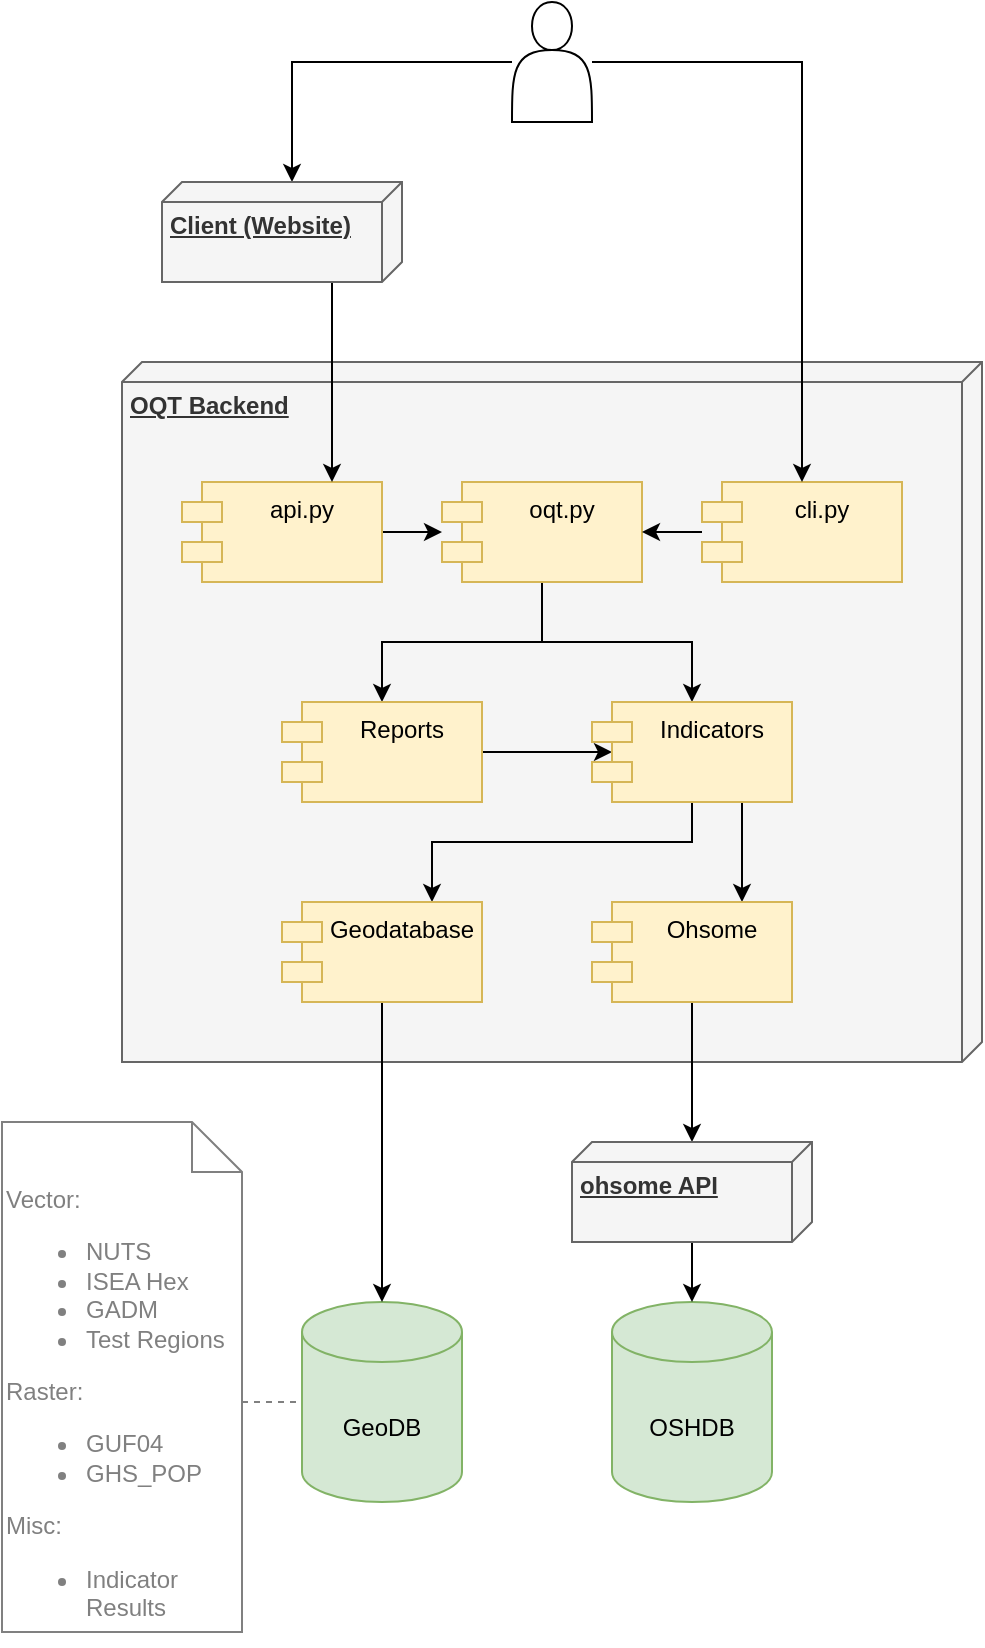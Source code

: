 <mxfile version="14.2.7" type="device"><diagram name="Page-1" id="5f0bae14-7c28-e335-631c-24af17079c00"><mxGraphModel dx="1422" dy="925" grid="1" gridSize="10" guides="1" tooltips="1" connect="1" arrows="1" fold="1" page="1" pageScale="1" pageWidth="1100" pageHeight="850" background="#ffffff" math="0" shadow="0"><root><mxCell id="0"/><mxCell id="1" parent="0"/><mxCell id="kQsZgYeemFJZX39HKId4-16" value="&lt;b&gt;OQT Backend&lt;/b&gt;" style="verticalAlign=top;align=left;spacingTop=8;spacingLeft=2;spacingRight=12;shape=cube;size=10;direction=south;fontStyle=4;html=1;fillColor=#f5f5f5;strokeColor=#666666;fontColor=#333333;" parent="1" vertex="1"><mxGeometry x="80" y="200" width="430" height="350" as="geometry"/></mxCell><mxCell id="kQsZgYeemFJZX39HKId4-8" style="edgeStyle=orthogonalEdgeStyle;rounded=0;orthogonalLoop=1;jettySize=auto;html=1;" parent="1" source="kQsZgYeemFJZX39HKId4-5" target="kQsZgYeemFJZX39HKId4-6" edge="1"><mxGeometry relative="1" as="geometry"/></mxCell><mxCell id="kQsZgYeemFJZX39HKId4-5" value="api.py" style="shape=module;align=left;spacingLeft=20;align=center;verticalAlign=top;fillColor=#fff2cc;strokeColor=#d6b656;" parent="1" vertex="1"><mxGeometry x="110" y="260" width="100" height="50" as="geometry"/></mxCell><mxCell id="kQsZgYeemFJZX39HKId4-32" style="edgeStyle=orthogonalEdgeStyle;rounded=0;orthogonalLoop=1;jettySize=auto;html=1;exitX=0.5;exitY=1;exitDx=0;exitDy=0;entryX=0.5;entryY=0;entryDx=0;entryDy=0;" parent="1" source="kQsZgYeemFJZX39HKId4-6" target="kQsZgYeemFJZX39HKId4-11" edge="1"><mxGeometry relative="1" as="geometry"/></mxCell><mxCell id="kQsZgYeemFJZX39HKId4-33" style="edgeStyle=orthogonalEdgeStyle;rounded=0;orthogonalLoop=1;jettySize=auto;html=1;exitX=0.5;exitY=1;exitDx=0;exitDy=0;" parent="1" source="kQsZgYeemFJZX39HKId4-6" target="kQsZgYeemFJZX39HKId4-13" edge="1"><mxGeometry relative="1" as="geometry"><mxPoint x="310" y="350" as="targetPoint"/></mxGeometry></mxCell><mxCell id="kQsZgYeemFJZX39HKId4-6" value="oqt.py" style="shape=module;align=left;spacingLeft=20;align=center;verticalAlign=top;fillColor=#fff2cc;strokeColor=#d6b656;" parent="1" vertex="1"><mxGeometry x="240" y="260" width="100" height="50" as="geometry"/></mxCell><mxCell id="kQsZgYeemFJZX39HKId4-10" style="edgeStyle=orthogonalEdgeStyle;rounded=0;orthogonalLoop=1;jettySize=auto;html=1;entryX=1;entryY=0.5;entryDx=0;entryDy=0;" parent="1" source="kQsZgYeemFJZX39HKId4-7" target="kQsZgYeemFJZX39HKId4-6" edge="1"><mxGeometry relative="1" as="geometry"/></mxCell><mxCell id="kQsZgYeemFJZX39HKId4-7" value="cli.py" style="shape=module;align=left;spacingLeft=20;align=center;verticalAlign=top;fillColor=#fff2cc;strokeColor=#d6b656;" parent="1" vertex="1"><mxGeometry x="370" y="260" width="100" height="50" as="geometry"/></mxCell><mxCell id="kQsZgYeemFJZX39HKId4-29" style="edgeStyle=orthogonalEdgeStyle;rounded=0;orthogonalLoop=1;jettySize=auto;html=1;entryX=0.1;entryY=0.5;entryDx=0;entryDy=0;entryPerimeter=0;" parent="1" source="kQsZgYeemFJZX39HKId4-11" target="kQsZgYeemFJZX39HKId4-13" edge="1"><mxGeometry relative="1" as="geometry"/></mxCell><mxCell id="kQsZgYeemFJZX39HKId4-11" value="Reports" style="shape=module;align=left;spacingLeft=20;align=center;verticalAlign=top;fillColor=#fff2cc;strokeColor=#d6b656;" parent="1" vertex="1"><mxGeometry x="160" y="370" width="100" height="50" as="geometry"/></mxCell><mxCell id="kQsZgYeemFJZX39HKId4-27" value="" style="edgeStyle=orthogonalEdgeStyle;rounded=0;orthogonalLoop=1;jettySize=auto;html=1;entryX=0.75;entryY=0;entryDx=0;entryDy=0;exitX=0.75;exitY=1;exitDx=0;exitDy=0;" parent="1" source="kQsZgYeemFJZX39HKId4-13" target="kQsZgYeemFJZX39HKId4-43" edge="1"><mxGeometry relative="1" as="geometry"><mxPoint x="365" y="480" as="targetPoint"/><Array as="points"><mxPoint x="390" y="460"/><mxPoint x="390" y="460"/></Array></mxGeometry></mxCell><mxCell id="kQsZgYeemFJZX39HKId4-38" style="edgeStyle=orthogonalEdgeStyle;rounded=0;orthogonalLoop=1;jettySize=auto;html=1;exitX=0.5;exitY=1;exitDx=0;exitDy=0;entryX=0.75;entryY=0;entryDx=0;entryDy=0;" parent="1" source="kQsZgYeemFJZX39HKId4-13" target="kQsZgYeemFJZX39HKId4-44" edge="1"><mxGeometry relative="1" as="geometry"><mxPoint x="216.8" y="574.35" as="targetPoint"/><Array as="points"><mxPoint x="365" y="440"/><mxPoint x="235" y="440"/></Array></mxGeometry></mxCell><mxCell id="kQsZgYeemFJZX39HKId4-13" value="Indicators" style="shape=module;align=left;spacingLeft=20;align=center;verticalAlign=top;fillColor=#fff2cc;strokeColor=#d6b656;" parent="1" vertex="1"><mxGeometry x="315" y="370" width="100" height="50" as="geometry"/></mxCell><mxCell id="kQsZgYeemFJZX39HKId4-21" style="edgeStyle=orthogonalEdgeStyle;rounded=0;orthogonalLoop=1;jettySize=auto;html=1;entryX=0;entryY=0;entryDx=0;entryDy=55;entryPerimeter=0;" parent="1" source="kQsZgYeemFJZX39HKId4-18" target="kQsZgYeemFJZX39HKId4-19" edge="1"><mxGeometry relative="1" as="geometry"/></mxCell><mxCell id="kQsZgYeemFJZX39HKId4-22" style="edgeStyle=orthogonalEdgeStyle;rounded=0;orthogonalLoop=1;jettySize=auto;html=1;" parent="1" source="kQsZgYeemFJZX39HKId4-18" target="kQsZgYeemFJZX39HKId4-7" edge="1"><mxGeometry relative="1" as="geometry"/></mxCell><mxCell id="kQsZgYeemFJZX39HKId4-18" value="" style="shape=actor;whiteSpace=wrap;html=1;flipH=1;" parent="1" vertex="1"><mxGeometry x="275" y="20" width="40" height="60" as="geometry"/></mxCell><mxCell id="kQsZgYeemFJZX39HKId4-20" value="" style="rounded=0;orthogonalLoop=1;jettySize=auto;html=1;entryX=0.75;entryY=0;entryDx=0;entryDy=0;edgeStyle=elbowEdgeStyle;" parent="1" source="kQsZgYeemFJZX39HKId4-19" target="kQsZgYeemFJZX39HKId4-5" edge="1"><mxGeometry relative="1" as="geometry"/></mxCell><mxCell id="kQsZgYeemFJZX39HKId4-19" value="&lt;b&gt;Client (Website)&lt;/b&gt;" style="verticalAlign=top;align=left;spacingTop=8;spacingLeft=2;spacingRight=12;shape=cube;size=10;direction=south;fontStyle=4;html=1;fillColor=#f5f5f5;strokeColor=#666666;fontColor=#333333;" parent="1" vertex="1"><mxGeometry x="100" y="110" width="120" height="50" as="geometry"/></mxCell><mxCell id="kQsZgYeemFJZX39HKId4-24" value="OSHDB" style="shape=cylinder3;whiteSpace=wrap;html=1;boundedLbl=1;backgroundOutline=1;size=15;strokeColor=#82b366;fillColor=#d5e8d4;" parent="1" vertex="1"><mxGeometry x="325" y="670" width="80" height="100" as="geometry"/></mxCell><mxCell id="kQsZgYeemFJZX39HKId4-48" value="" style="edgeStyle=orthogonalEdgeStyle;rounded=0;orthogonalLoop=1;jettySize=auto;html=1;strokeColor=#000000;startArrow=classic;startFill=1;endArrow=none;endFill=0;" parent="1" source="kQsZgYeemFJZX39HKId4-40" target="kQsZgYeemFJZX39HKId4-43" edge="1"><mxGeometry relative="1" as="geometry"/></mxCell><mxCell id="kQsZgYeemFJZX39HKId4-54" value="" style="edgeStyle=orthogonalEdgeStyle;rounded=0;orthogonalLoop=1;jettySize=auto;html=1;startArrow=none;startFill=0;endArrow=classic;endFill=1;strokeColor=#000000;" parent="1" source="kQsZgYeemFJZX39HKId4-40" target="kQsZgYeemFJZX39HKId4-24" edge="1"><mxGeometry relative="1" as="geometry"/></mxCell><mxCell id="kQsZgYeemFJZX39HKId4-40" value="&lt;b&gt;ohsome API&lt;/b&gt;" style="verticalAlign=top;align=left;spacingTop=8;spacingLeft=2;spacingRight=12;shape=cube;size=10;direction=south;fontStyle=4;html=1;fillColor=#f5f5f5;strokeColor=#666666;fontColor=#333333;" parent="1" vertex="1"><mxGeometry x="305" y="590" width="120" height="50" as="geometry"/></mxCell><mxCell id="kQsZgYeemFJZX39HKId4-42" value="GeoDB" style="shape=cylinder3;whiteSpace=wrap;html=1;boundedLbl=1;backgroundOutline=1;size=15;strokeColor=#82b366;fillColor=#d5e8d4;" parent="1" vertex="1"><mxGeometry x="170" y="670" width="80" height="100" as="geometry"/></mxCell><mxCell id="kQsZgYeemFJZX39HKId4-43" value="Ohsome" style="shape=module;align=left;spacingLeft=20;align=center;verticalAlign=top;fillColor=#fff2cc;strokeColor=#d6b656;" parent="1" vertex="1"><mxGeometry x="315" y="470" width="100" height="50" as="geometry"/></mxCell><mxCell id="kQsZgYeemFJZX39HKId4-45" style="edgeStyle=orthogonalEdgeStyle;rounded=0;orthogonalLoop=1;jettySize=auto;html=1;exitX=0.5;exitY=1;exitDx=0;exitDy=0;entryX=0.5;entryY=0;entryDx=0;entryDy=0;entryPerimeter=0;" parent="1" source="kQsZgYeemFJZX39HKId4-44" target="kQsZgYeemFJZX39HKId4-42" edge="1"><mxGeometry relative="1" as="geometry"/></mxCell><mxCell id="kQsZgYeemFJZX39HKId4-44" value="Geodatabase" style="shape=module;align=left;spacingLeft=20;align=center;verticalAlign=top;fillColor=#fff2cc;strokeColor=#d6b656;" parent="1" vertex="1"><mxGeometry x="160" y="470" width="100" height="50" as="geometry"/></mxCell><mxCell id="OsGnBfawWTszJSSDMgro-4" style="edgeStyle=orthogonalEdgeStyle;rounded=0;orthogonalLoop=1;jettySize=auto;html=1;exitX=0;exitY=0;exitDx=120;exitDy=140;exitPerimeter=0;entryX=0;entryY=0.5;entryDx=0;entryDy=0;entryPerimeter=0;fontColor=#808080;endArrow=none;endFill=0;dashed=1;strokeColor=#808080;" edge="1" parent="1" source="OsGnBfawWTszJSSDMgro-1" target="kQsZgYeemFJZX39HKId4-42"><mxGeometry relative="1" as="geometry"/></mxCell><mxCell id="OsGnBfawWTszJSSDMgro-1" value="Vector:&lt;ul&gt;&lt;li&gt;NUTS&lt;/li&gt;&lt;li&gt;ISEA Hex&lt;/li&gt;&lt;li&gt;GADM&lt;/li&gt;&lt;li&gt;Test Regions&lt;/li&gt;&lt;/ul&gt;Raster:&lt;ul&gt;&lt;li&gt;GUF04&lt;/li&gt;&lt;li&gt;GHS_POP&lt;/li&gt;&lt;/ul&gt;&lt;div&gt;Misc:&lt;/div&gt;&lt;div&gt;&lt;ul&gt;&lt;li&gt;Indicator Results&lt;/li&gt;&lt;/ul&gt;&lt;/div&gt;" style="shape=note2;boundedLbl=1;whiteSpace=wrap;html=1;size=25;verticalAlign=top;align=left;strokeColor=#808080;fontColor=#808080;" vertex="1" parent="1"><mxGeometry x="20" y="580" width="120" height="255" as="geometry"/></mxCell></root></mxGraphModel></diagram></mxfile>
